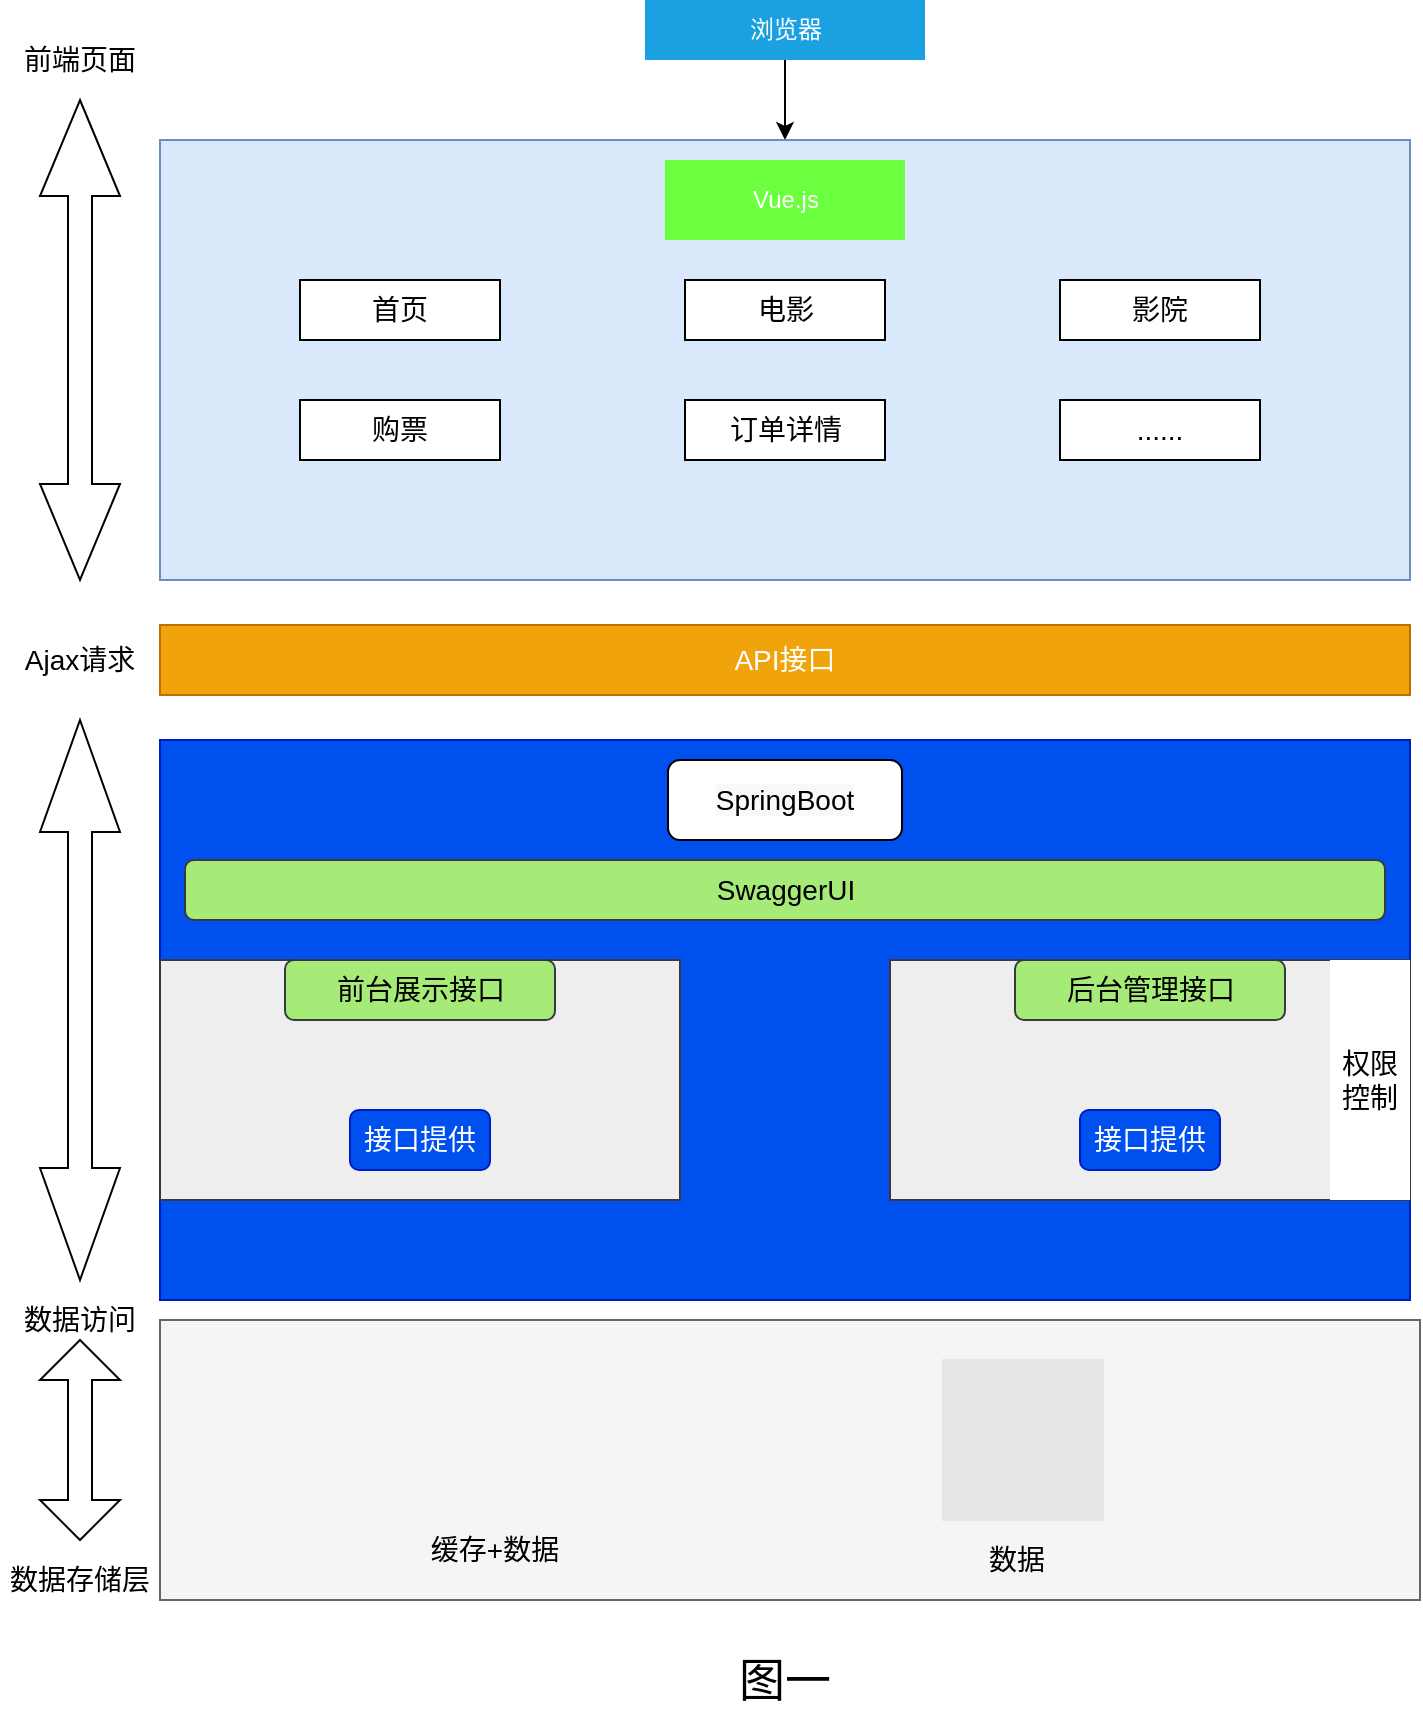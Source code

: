 <mxfile version="14.5.7" type="github">
  <diagram id="q-BYX7pnzFHeHX8dx6jQ" name="Page-1">
    <mxGraphModel dx="906" dy="591" grid="0" gridSize="10" guides="1" tooltips="1" connect="1" arrows="1" fold="1" page="1" pageScale="1" pageWidth="827" pageHeight="1169" background="#FFFFFF" math="0" shadow="0">
      <root>
        <mxCell id="0" />
        <mxCell id="1" parent="0" />
        <mxCell id="i1mCaJeERLfViS9QeCtz-7" style="edgeStyle=orthogonalEdgeStyle;rounded=0;orthogonalLoop=1;jettySize=auto;html=1;exitX=0.5;exitY=1;exitDx=0;exitDy=0;entryX=0.5;entryY=0;entryDx=0;entryDy=0;" edge="1" parent="1" source="i1mCaJeERLfViS9QeCtz-1" target="i1mCaJeERLfViS9QeCtz-2">
          <mxGeometry relative="1" as="geometry" />
        </mxCell>
        <mxCell id="i1mCaJeERLfViS9QeCtz-1" value="浏览器" style="rounded=0;whiteSpace=wrap;html=1;fillColor=#1ba1e2;fontColor=#ffffff;strokeColor=none;" vertex="1" parent="1">
          <mxGeometry x="352.5" y="30" width="140" height="30" as="geometry" />
        </mxCell>
        <mxCell id="i1mCaJeERLfViS9QeCtz-2" value="" style="rounded=0;whiteSpace=wrap;html=1;fillColor=#dae8fc;strokeColor=#6c8ebf;" vertex="1" parent="1">
          <mxGeometry x="110" y="100" width="625" height="220" as="geometry" />
        </mxCell>
        <mxCell id="i1mCaJeERLfViS9QeCtz-5" value="&lt;font color=&quot;#ffffff&quot;&gt;Vue.js&lt;/font&gt;" style="shape=ext;double=1;rounded=0;whiteSpace=wrap;html=1;fillColor=#6CFF40;strokeColor=none;" vertex="1" parent="1">
          <mxGeometry x="362.5" y="110" width="120" height="40" as="geometry" />
        </mxCell>
        <mxCell id="i1mCaJeERLfViS9QeCtz-10" value="" style="shape=doubleArrow;whiteSpace=wrap;html=1;direction=south;" vertex="1" parent="1">
          <mxGeometry x="50" y="80" width="40" height="240" as="geometry" />
        </mxCell>
        <mxCell id="i1mCaJeERLfViS9QeCtz-12" value="前端页面" style="text;html=1;strokeColor=none;fillColor=none;align=center;verticalAlign=middle;whiteSpace=wrap;rounded=0;fontStyle=0;fontSize=14;" vertex="1" parent="1">
          <mxGeometry x="40" y="50" width="60" height="20" as="geometry" />
        </mxCell>
        <mxCell id="i1mCaJeERLfViS9QeCtz-13" value="首页" style="rounded=0;whiteSpace=wrap;html=1;fontSize=14;" vertex="1" parent="1">
          <mxGeometry x="180" y="170" width="100" height="30" as="geometry" />
        </mxCell>
        <mxCell id="i1mCaJeERLfViS9QeCtz-14" value="影院" style="rounded=0;whiteSpace=wrap;html=1;fontSize=14;" vertex="1" parent="1">
          <mxGeometry x="560" y="170" width="100" height="30" as="geometry" />
        </mxCell>
        <mxCell id="i1mCaJeERLfViS9QeCtz-15" value="电影" style="rounded=0;whiteSpace=wrap;html=1;fontSize=14;" vertex="1" parent="1">
          <mxGeometry x="372.5" y="170" width="100" height="30" as="geometry" />
        </mxCell>
        <mxCell id="i1mCaJeERLfViS9QeCtz-17" value="......" style="rounded=0;whiteSpace=wrap;html=1;fontSize=14;" vertex="1" parent="1">
          <mxGeometry x="560" y="230" width="100" height="30" as="geometry" />
        </mxCell>
        <mxCell id="i1mCaJeERLfViS9QeCtz-18" value="购票" style="rounded=0;whiteSpace=wrap;html=1;fontSize=14;" vertex="1" parent="1">
          <mxGeometry x="180" y="230" width="100" height="30" as="geometry" />
        </mxCell>
        <mxCell id="i1mCaJeERLfViS9QeCtz-19" value="订单详情" style="rounded=0;whiteSpace=wrap;html=1;fontSize=14;" vertex="1" parent="1">
          <mxGeometry x="372.5" y="230" width="100" height="30" as="geometry" />
        </mxCell>
        <mxCell id="i1mCaJeERLfViS9QeCtz-20" style="edgeStyle=orthogonalEdgeStyle;rounded=0;orthogonalLoop=1;jettySize=auto;html=1;exitX=0.5;exitY=1;exitDx=0;exitDy=0;fontSize=14;" edge="1" parent="1" source="i1mCaJeERLfViS9QeCtz-2" target="i1mCaJeERLfViS9QeCtz-2">
          <mxGeometry relative="1" as="geometry" />
        </mxCell>
        <mxCell id="i1mCaJeERLfViS9QeCtz-21" value="" style="shape=doubleArrow;whiteSpace=wrap;html=1;direction=south;" vertex="1" parent="1">
          <mxGeometry x="50" y="390" width="40" height="280" as="geometry" />
        </mxCell>
        <mxCell id="i1mCaJeERLfViS9QeCtz-22" value="Ajax请求" style="text;html=1;strokeColor=none;fillColor=none;align=center;verticalAlign=middle;whiteSpace=wrap;rounded=0;fontStyle=0;fontSize=14;" vertex="1" parent="1">
          <mxGeometry x="40" y="350" width="60" height="20" as="geometry" />
        </mxCell>
        <mxCell id="i1mCaJeERLfViS9QeCtz-23" value="API接口" style="rounded=0;whiteSpace=wrap;html=1;fillColor=#f0a30a;fontSize=14;strokeColor=#BD7000;fontColor=#ffffff;" vertex="1" parent="1">
          <mxGeometry x="110" y="342.5" width="625" height="35" as="geometry" />
        </mxCell>
        <mxCell id="i1mCaJeERLfViS9QeCtz-24" value="" style="rounded=0;whiteSpace=wrap;html=1;fillColor=#0050ef;strokeColor=#001DBC;fontColor=#ffffff;" vertex="1" parent="1">
          <mxGeometry x="110" y="400" width="625" height="280" as="geometry" />
        </mxCell>
        <mxCell id="i1mCaJeERLfViS9QeCtz-26" value="&lt;meta charset=&quot;utf-8&quot;&gt;&lt;span style=&quot;color: rgb(0, 0, 0); font-family: helvetica; font-size: 14px; font-style: normal; font-weight: 400; letter-spacing: normal; text-align: center; text-indent: 0px; text-transform: none; word-spacing: 0px; background-color: rgb(248, 249, 250); display: inline; float: none;&quot;&gt;SpringBoot&lt;/span&gt;" style="rounded=1;whiteSpace=wrap;html=1;fontSize=14;" vertex="1" parent="1">
          <mxGeometry x="364" y="410" width="117" height="40" as="geometry" />
        </mxCell>
        <mxCell id="i1mCaJeERLfViS9QeCtz-27" value="SwaggerUI" style="rounded=1;whiteSpace=wrap;html=1;fontSize=14;strokeColor=#36393d;fillColor=#A6EB78;" vertex="1" parent="1">
          <mxGeometry x="122.5" y="460" width="600" height="30" as="geometry" />
        </mxCell>
        <mxCell id="i1mCaJeERLfViS9QeCtz-29" value="" style="rounded=0;whiteSpace=wrap;html=1;fillColor=#eeeeee;fontSize=14;strokeColor=#36393d;" vertex="1" parent="1">
          <mxGeometry x="110" y="510" width="260" height="120" as="geometry" />
        </mxCell>
        <mxCell id="i1mCaJeERLfViS9QeCtz-30" value="" style="rounded=0;whiteSpace=wrap;html=1;fillColor=#eeeeee;fontSize=14;strokeColor=#36393d;" vertex="1" parent="1">
          <mxGeometry x="475" y="510" width="260" height="120" as="geometry" />
        </mxCell>
        <mxCell id="i1mCaJeERLfViS9QeCtz-31" value="前台展示接口" style="rounded=1;whiteSpace=wrap;html=1;fontSize=14;strokeColor=#36393d;fillColor=#A6EB78;" vertex="1" parent="1">
          <mxGeometry x="172.5" y="510" width="135" height="30" as="geometry" />
        </mxCell>
        <mxCell id="i1mCaJeERLfViS9QeCtz-32" value="后台管理接口" style="rounded=1;whiteSpace=wrap;html=1;fontSize=14;strokeColor=#36393d;fillColor=#A6EB78;" vertex="1" parent="1">
          <mxGeometry x="537.5" y="510" width="135" height="30" as="geometry" />
        </mxCell>
        <mxCell id="i1mCaJeERLfViS9QeCtz-34" value="权限控制" style="rounded=0;whiteSpace=wrap;html=1;fontSize=14;strokeColor=none;" vertex="1" parent="1">
          <mxGeometry x="695" y="510" width="40" height="120" as="geometry" />
        </mxCell>
        <mxCell id="i1mCaJeERLfViS9QeCtz-35" value="接口提供" style="rounded=1;whiteSpace=wrap;html=1;fillColor=#0050ef;fontSize=14;strokeColor=#001DBC;fontColor=#ffffff;" vertex="1" parent="1">
          <mxGeometry x="205" y="585" width="70" height="30" as="geometry" />
        </mxCell>
        <mxCell id="i1mCaJeERLfViS9QeCtz-37" value="接口提供" style="rounded=1;whiteSpace=wrap;html=1;fillColor=#0050ef;fontSize=14;strokeColor=#001DBC;fontColor=#ffffff;" vertex="1" parent="1">
          <mxGeometry x="570" y="585" width="70" height="30" as="geometry" />
        </mxCell>
        <mxCell id="i1mCaJeERLfViS9QeCtz-38" value="" style="shape=doubleArrow;whiteSpace=wrap;html=1;direction=south;" vertex="1" parent="1">
          <mxGeometry x="50" y="700" width="40" height="100" as="geometry" />
        </mxCell>
        <mxCell id="i1mCaJeERLfViS9QeCtz-39" value="数据访问" style="text;html=1;strokeColor=none;fillColor=none;align=center;verticalAlign=middle;whiteSpace=wrap;rounded=0;fontStyle=0;fontSize=14;" vertex="1" parent="1">
          <mxGeometry x="40" y="680" width="60" height="20" as="geometry" />
        </mxCell>
        <mxCell id="i1mCaJeERLfViS9QeCtz-42" value="" style="rounded=0;whiteSpace=wrap;html=1;fontSize=14;fillColor=#f5f5f5;strokeColor=#666666;fontColor=#333333;" vertex="1" parent="1">
          <mxGeometry x="110" y="690" width="630" height="140" as="geometry" />
        </mxCell>
        <mxCell id="i1mCaJeERLfViS9QeCtz-44" style="edgeStyle=orthogonalEdgeStyle;rounded=0;orthogonalLoop=1;jettySize=auto;html=1;exitX=1;exitY=0.5;exitDx=0;exitDy=0;exitPerimeter=0;fontSize=14;fontColor=#FFFFFF;" edge="1" parent="1" source="i1mCaJeERLfViS9QeCtz-38" target="i1mCaJeERLfViS9QeCtz-38">
          <mxGeometry relative="1" as="geometry" />
        </mxCell>
        <mxCell id="i1mCaJeERLfViS9QeCtz-45" value="数据存储层" style="text;html=1;strokeColor=none;fillColor=none;align=center;verticalAlign=middle;whiteSpace=wrap;rounded=0;fontStyle=0;fontSize=14;" vertex="1" parent="1">
          <mxGeometry x="30" y="810" width="80" height="20" as="geometry" />
        </mxCell>
        <mxCell id="i1mCaJeERLfViS9QeCtz-40" value="" style="shape=image;imageAspect=0;verticalLabelPosition=bottom;verticalAlign=top;fillColor=#A6EB78;fontSize=14;image=https://gimg2.baidu.com/image_search/src=http%3A%2F%2Fhbimg.b0.upaiyun.com%2F834b4451313d3e9171afcf7841b3a80212eb507a6bee-XzTSuO_fw658&amp;refer=http%3A%2F%2Fhbimg.b0.upaiyun.com&amp;app=2002&amp;size=f9999,10000&amp;q=a80&amp;n=0&amp;g=0n&amp;fmt=jpeg?sec=1620219210&amp;t=29042595775c21fb7a35c7785fc511f1;fontColor=#DAE8FC;labelBackgroundColor=#DAE8FC;labelBorderColor=#DAE8FC;overflow=fill;direction=east;flipH=0;aspect=fixed;sketch=0;metaEdit=0;collapsible=0;dropTarget=0;container=0;autosize=0;fixDash=0;snapToPoint=0;portConstraintRotation=0;" vertex="1" parent="1">
          <mxGeometry x="243" y="718" width="77" height="77" as="geometry" />
        </mxCell>
        <mxCell id="i1mCaJeERLfViS9QeCtz-49" value="" style="shape=image;imageAspect=0;aspect=fixed;verticalLabelPosition=bottom;verticalAlign=top;labelBackgroundColor=#DAE8FC;sketch=0;fillColor=#A6EB78;fontSize=14;fontColor=#DAE8FC;html=0;image=https://ss0.bdstatic.com/70cFvHSh_Q1YnxGkpoWK1HF6hhy/it/u=3121832097,1829929795&amp;fm=26&amp;gp=0.jpg;imageBackground=#E6E6E6;" vertex="1" parent="1">
          <mxGeometry x="501" y="709.5" width="81" height="81" as="geometry" />
        </mxCell>
        <mxCell id="i1mCaJeERLfViS9QeCtz-50" value="缓存+数据" style="text;html=1;strokeColor=none;fillColor=none;align=center;verticalAlign=middle;whiteSpace=wrap;rounded=0;labelBackgroundColor=none;sketch=0;fontSize=14;" vertex="1" parent="1">
          <mxGeometry x="240" y="795" width="75" height="20" as="geometry" />
        </mxCell>
        <mxCell id="i1mCaJeERLfViS9QeCtz-51" value="数据" style="text;html=1;strokeColor=none;fillColor=none;align=center;verticalAlign=middle;whiteSpace=wrap;rounded=0;labelBackgroundColor=none;sketch=0;fontSize=14;" vertex="1" parent="1">
          <mxGeometry x="501" y="800" width="75" height="20" as="geometry" />
        </mxCell>
        <mxCell id="i1mCaJeERLfViS9QeCtz-52" value="图一" style="text;html=1;strokeColor=none;fillColor=none;align=center;verticalAlign=middle;whiteSpace=wrap;rounded=0;labelBackgroundColor=none;sketch=0;fontSize=23;fontColor=#000000;" vertex="1" parent="1">
          <mxGeometry x="368" y="860" width="109" height="20" as="geometry" />
        </mxCell>
      </root>
    </mxGraphModel>
  </diagram>
</mxfile>

